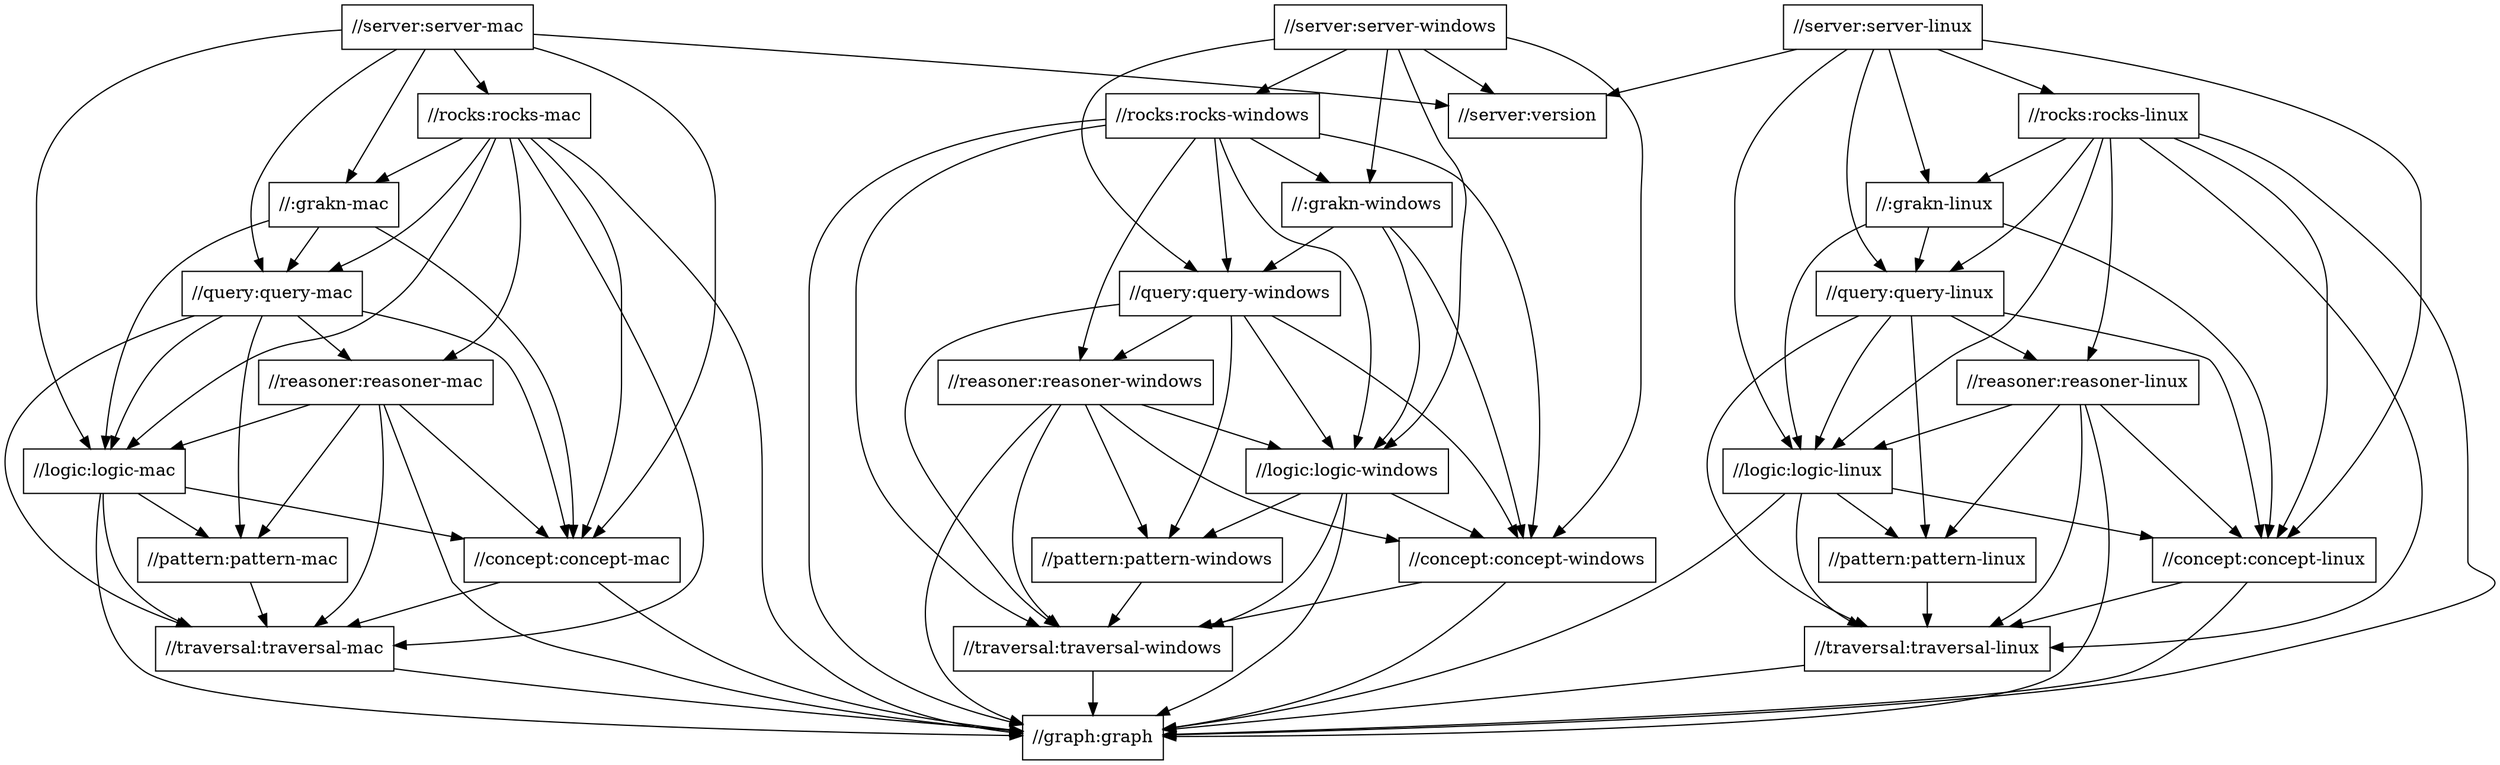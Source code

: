 digraph mygraph {
  node [shape=box];
  "//server:server-mac"
  "//server:server-mac" -> "//:grakn-mac"
  "//server:server-mac" -> "//server:version"
  "//server:server-mac" -> "//concept:concept-mac"
  "//server:server-mac" -> "//logic:logic-mac"
  "//server:server-mac" -> "//query:query-mac"
  "//server:server-mac" -> "//rocks:rocks-mac"
  "//server:server-windows"
  "//server:server-windows" -> "//:grakn-windows"
  "//server:server-windows" -> "//server:version"
  "//server:server-windows" -> "//concept:concept-windows"
  "//server:server-windows" -> "//logic:logic-windows"
  "//server:server-windows" -> "//query:query-windows"
  "//server:server-windows" -> "//rocks:rocks-windows"
  "//server:server-linux"
  "//server:server-linux" -> "//:grakn-linux"
  "//server:server-linux" -> "//server:version"
  "//server:server-linux" -> "//concept:concept-linux"
  "//server:server-linux" -> "//logic:logic-linux"
  "//server:server-linux" -> "//query:query-linux"
  "//server:server-linux" -> "//rocks:rocks-linux"
  "//rocks:rocks-linux"
  "//rocks:rocks-linux" -> "//:grakn-linux"
  "//rocks:rocks-linux" -> "//traversal:traversal-linux"
  "//rocks:rocks-linux" -> "//concept:concept-linux"
  "//rocks:rocks-linux" -> "//graph:graph"
  "//rocks:rocks-linux" -> "//logic:logic-linux"
  "//rocks:rocks-linux" -> "//query:query-linux"
  "//rocks:rocks-linux" -> "//reasoner:reasoner-linux"
  "//server:version"
  "//:grakn-linux"
  "//:grakn-linux" -> "//concept:concept-linux"
  "//:grakn-linux" -> "//logic:logic-linux"
  "//:grakn-linux" -> "//query:query-linux"
  "//rocks:rocks-mac"
  "//rocks:rocks-mac" -> "//:grakn-mac"
  "//rocks:rocks-mac" -> "//traversal:traversal-mac"
  "//rocks:rocks-mac" -> "//concept:concept-mac"
  "//rocks:rocks-mac" -> "//graph:graph"
  "//rocks:rocks-mac" -> "//logic:logic-mac"
  "//rocks:rocks-mac" -> "//query:query-mac"
  "//rocks:rocks-mac" -> "//reasoner:reasoner-mac"
  "//rocks:rocks-windows"
  "//rocks:rocks-windows" -> "//:grakn-windows"
  "//rocks:rocks-windows" -> "//traversal:traversal-windows"
  "//rocks:rocks-windows" -> "//concept:concept-windows"
  "//rocks:rocks-windows" -> "//graph:graph"
  "//rocks:rocks-windows" -> "//logic:logic-windows"
  "//rocks:rocks-windows" -> "//query:query-windows"
  "//rocks:rocks-windows" -> "//reasoner:reasoner-windows"
  "//:grakn-windows"
  "//:grakn-windows" -> "//concept:concept-windows"
  "//:grakn-windows" -> "//logic:logic-windows"
  "//:grakn-windows" -> "//query:query-windows"
  "//query:query-windows"
  "//query:query-windows" -> "//concept:concept-windows"
  "//query:query-windows" -> "//logic:logic-windows"
  "//query:query-windows" -> "//pattern:pattern-windows"
  "//query:query-windows" -> "//reasoner:reasoner-windows"
  "//query:query-windows" -> "//traversal:traversal-windows"
  "//reasoner:reasoner-windows"
  "//reasoner:reasoner-windows" -> "//concept:concept-windows"
  "//reasoner:reasoner-windows" -> "//graph:graph"
  "//reasoner:reasoner-windows" -> "//logic:logic-windows"
  "//reasoner:reasoner-windows" -> "//pattern:pattern-windows"
  "//reasoner:reasoner-windows" -> "//traversal:traversal-windows"
  "//query:query-linux"
  "//query:query-linux" -> "//concept:concept-linux"
  "//query:query-linux" -> "//logic:logic-linux"
  "//query:query-linux" -> "//pattern:pattern-linux"
  "//query:query-linux" -> "//reasoner:reasoner-linux"
  "//query:query-linux" -> "//traversal:traversal-linux"
  "//reasoner:reasoner-linux"
  "//reasoner:reasoner-linux" -> "//concept:concept-linux"
  "//reasoner:reasoner-linux" -> "//graph:graph"
  "//reasoner:reasoner-linux" -> "//logic:logic-linux"
  "//reasoner:reasoner-linux" -> "//pattern:pattern-linux"
  "//reasoner:reasoner-linux" -> "//traversal:traversal-linux"
  "//logic:logic-linux"
  "//logic:logic-linux" -> "//concept:concept-linux"
  "//logic:logic-linux" -> "//graph:graph"
  "//logic:logic-linux" -> "//pattern:pattern-linux"
  "//logic:logic-linux" -> "//traversal:traversal-linux"
  "//pattern:pattern-linux"
  "//pattern:pattern-linux" -> "//traversal:traversal-linux"
  "//logic:logic-windows"
  "//logic:logic-windows" -> "//concept:concept-windows"
  "//logic:logic-windows" -> "//graph:graph"
  "//logic:logic-windows" -> "//pattern:pattern-windows"
  "//logic:logic-windows" -> "//traversal:traversal-windows"
  "//pattern:pattern-windows"
  "//pattern:pattern-windows" -> "//traversal:traversal-windows"
  "//concept:concept-windows"
  "//concept:concept-windows" -> "//graph:graph"
  "//concept:concept-windows" -> "//traversal:traversal-windows"
  "//traversal:traversal-windows"
  "//traversal:traversal-windows" -> "//graph:graph"
  "//:grakn-mac"
  "//:grakn-mac" -> "//concept:concept-mac"
  "//:grakn-mac" -> "//logic:logic-mac"
  "//:grakn-mac" -> "//query:query-mac"
  "//query:query-mac"
  "//query:query-mac" -> "//concept:concept-mac"
  "//query:query-mac" -> "//logic:logic-mac"
  "//query:query-mac" -> "//pattern:pattern-mac"
  "//query:query-mac" -> "//reasoner:reasoner-mac"
  "//query:query-mac" -> "//traversal:traversal-mac"
  "//concept:concept-linux"
  "//concept:concept-linux" -> "//graph:graph"
  "//concept:concept-linux" -> "//traversal:traversal-linux"
  "//traversal:traversal-linux"
  "//traversal:traversal-linux" -> "//graph:graph"
  "//reasoner:reasoner-mac"
  "//reasoner:reasoner-mac" -> "//concept:concept-mac"
  "//reasoner:reasoner-mac" -> "//graph:graph"
  "//reasoner:reasoner-mac" -> "//logic:logic-mac"
  "//reasoner:reasoner-mac" -> "//pattern:pattern-mac"
  "//reasoner:reasoner-mac" -> "//traversal:traversal-mac"
  "//logic:logic-mac"
  "//logic:logic-mac" -> "//concept:concept-mac"
  "//logic:logic-mac" -> "//graph:graph"
  "//logic:logic-mac" -> "//pattern:pattern-mac"
  "//logic:logic-mac" -> "//traversal:traversal-mac"
  "//pattern:pattern-mac"
  "//pattern:pattern-mac" -> "//traversal:traversal-mac"
  "//concept:concept-mac"
  "//concept:concept-mac" -> "//graph:graph"
  "//concept:concept-mac" -> "//traversal:traversal-mac"
  "//traversal:traversal-mac"
  "//traversal:traversal-mac" -> "//graph:graph"
  "//graph:graph"
}
